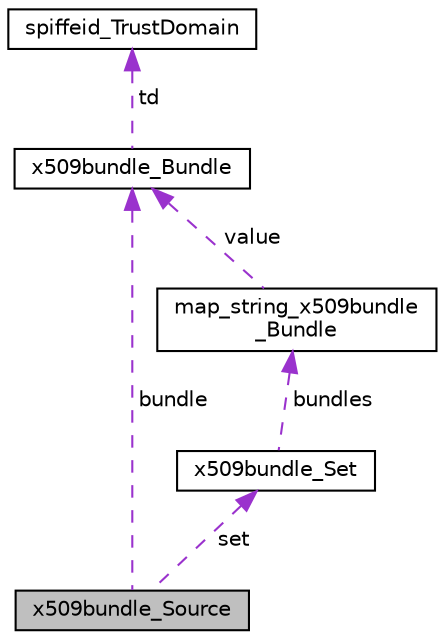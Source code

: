 digraph "x509bundle_Source"
{
  edge [fontname="Helvetica",fontsize="10",labelfontname="Helvetica",labelfontsize="10"];
  node [fontname="Helvetica",fontsize="10",shape=record];
  Node1 [label="x509bundle_Source",height=0.2,width=0.4,color="black", fillcolor="grey75", style="filled", fontcolor="black"];
  Node2 -> Node1 [dir="back",color="darkorchid3",fontsize="10",style="dashed",label=" set" ,fontname="Helvetica"];
  Node2 [label="x509bundle_Set",height=0.2,width=0.4,color="black", fillcolor="white", style="filled",URL="$structx509bundle__Set.html"];
  Node3 -> Node2 [dir="back",color="darkorchid3",fontsize="10",style="dashed",label=" bundles" ,fontname="Helvetica"];
  Node3 [label="map_string_x509bundle\l_Bundle",height=0.2,width=0.4,color="black", fillcolor="white", style="filled",URL="$structmap__string__x509bundle__Bundle.html"];
  Node4 -> Node3 [dir="back",color="darkorchid3",fontsize="10",style="dashed",label=" value" ,fontname="Helvetica"];
  Node4 [label="x509bundle_Bundle",height=0.2,width=0.4,color="black", fillcolor="white", style="filled",URL="$structx509bundle__Bundle.html"];
  Node5 -> Node4 [dir="back",color="darkorchid3",fontsize="10",style="dashed",label=" td" ,fontname="Helvetica"];
  Node5 [label="spiffeid_TrustDomain",height=0.2,width=0.4,color="black", fillcolor="white", style="filled",URL="$structspiffeid__TrustDomain.html"];
  Node4 -> Node1 [dir="back",color="darkorchid3",fontsize="10",style="dashed",label=" bundle" ,fontname="Helvetica"];
}
